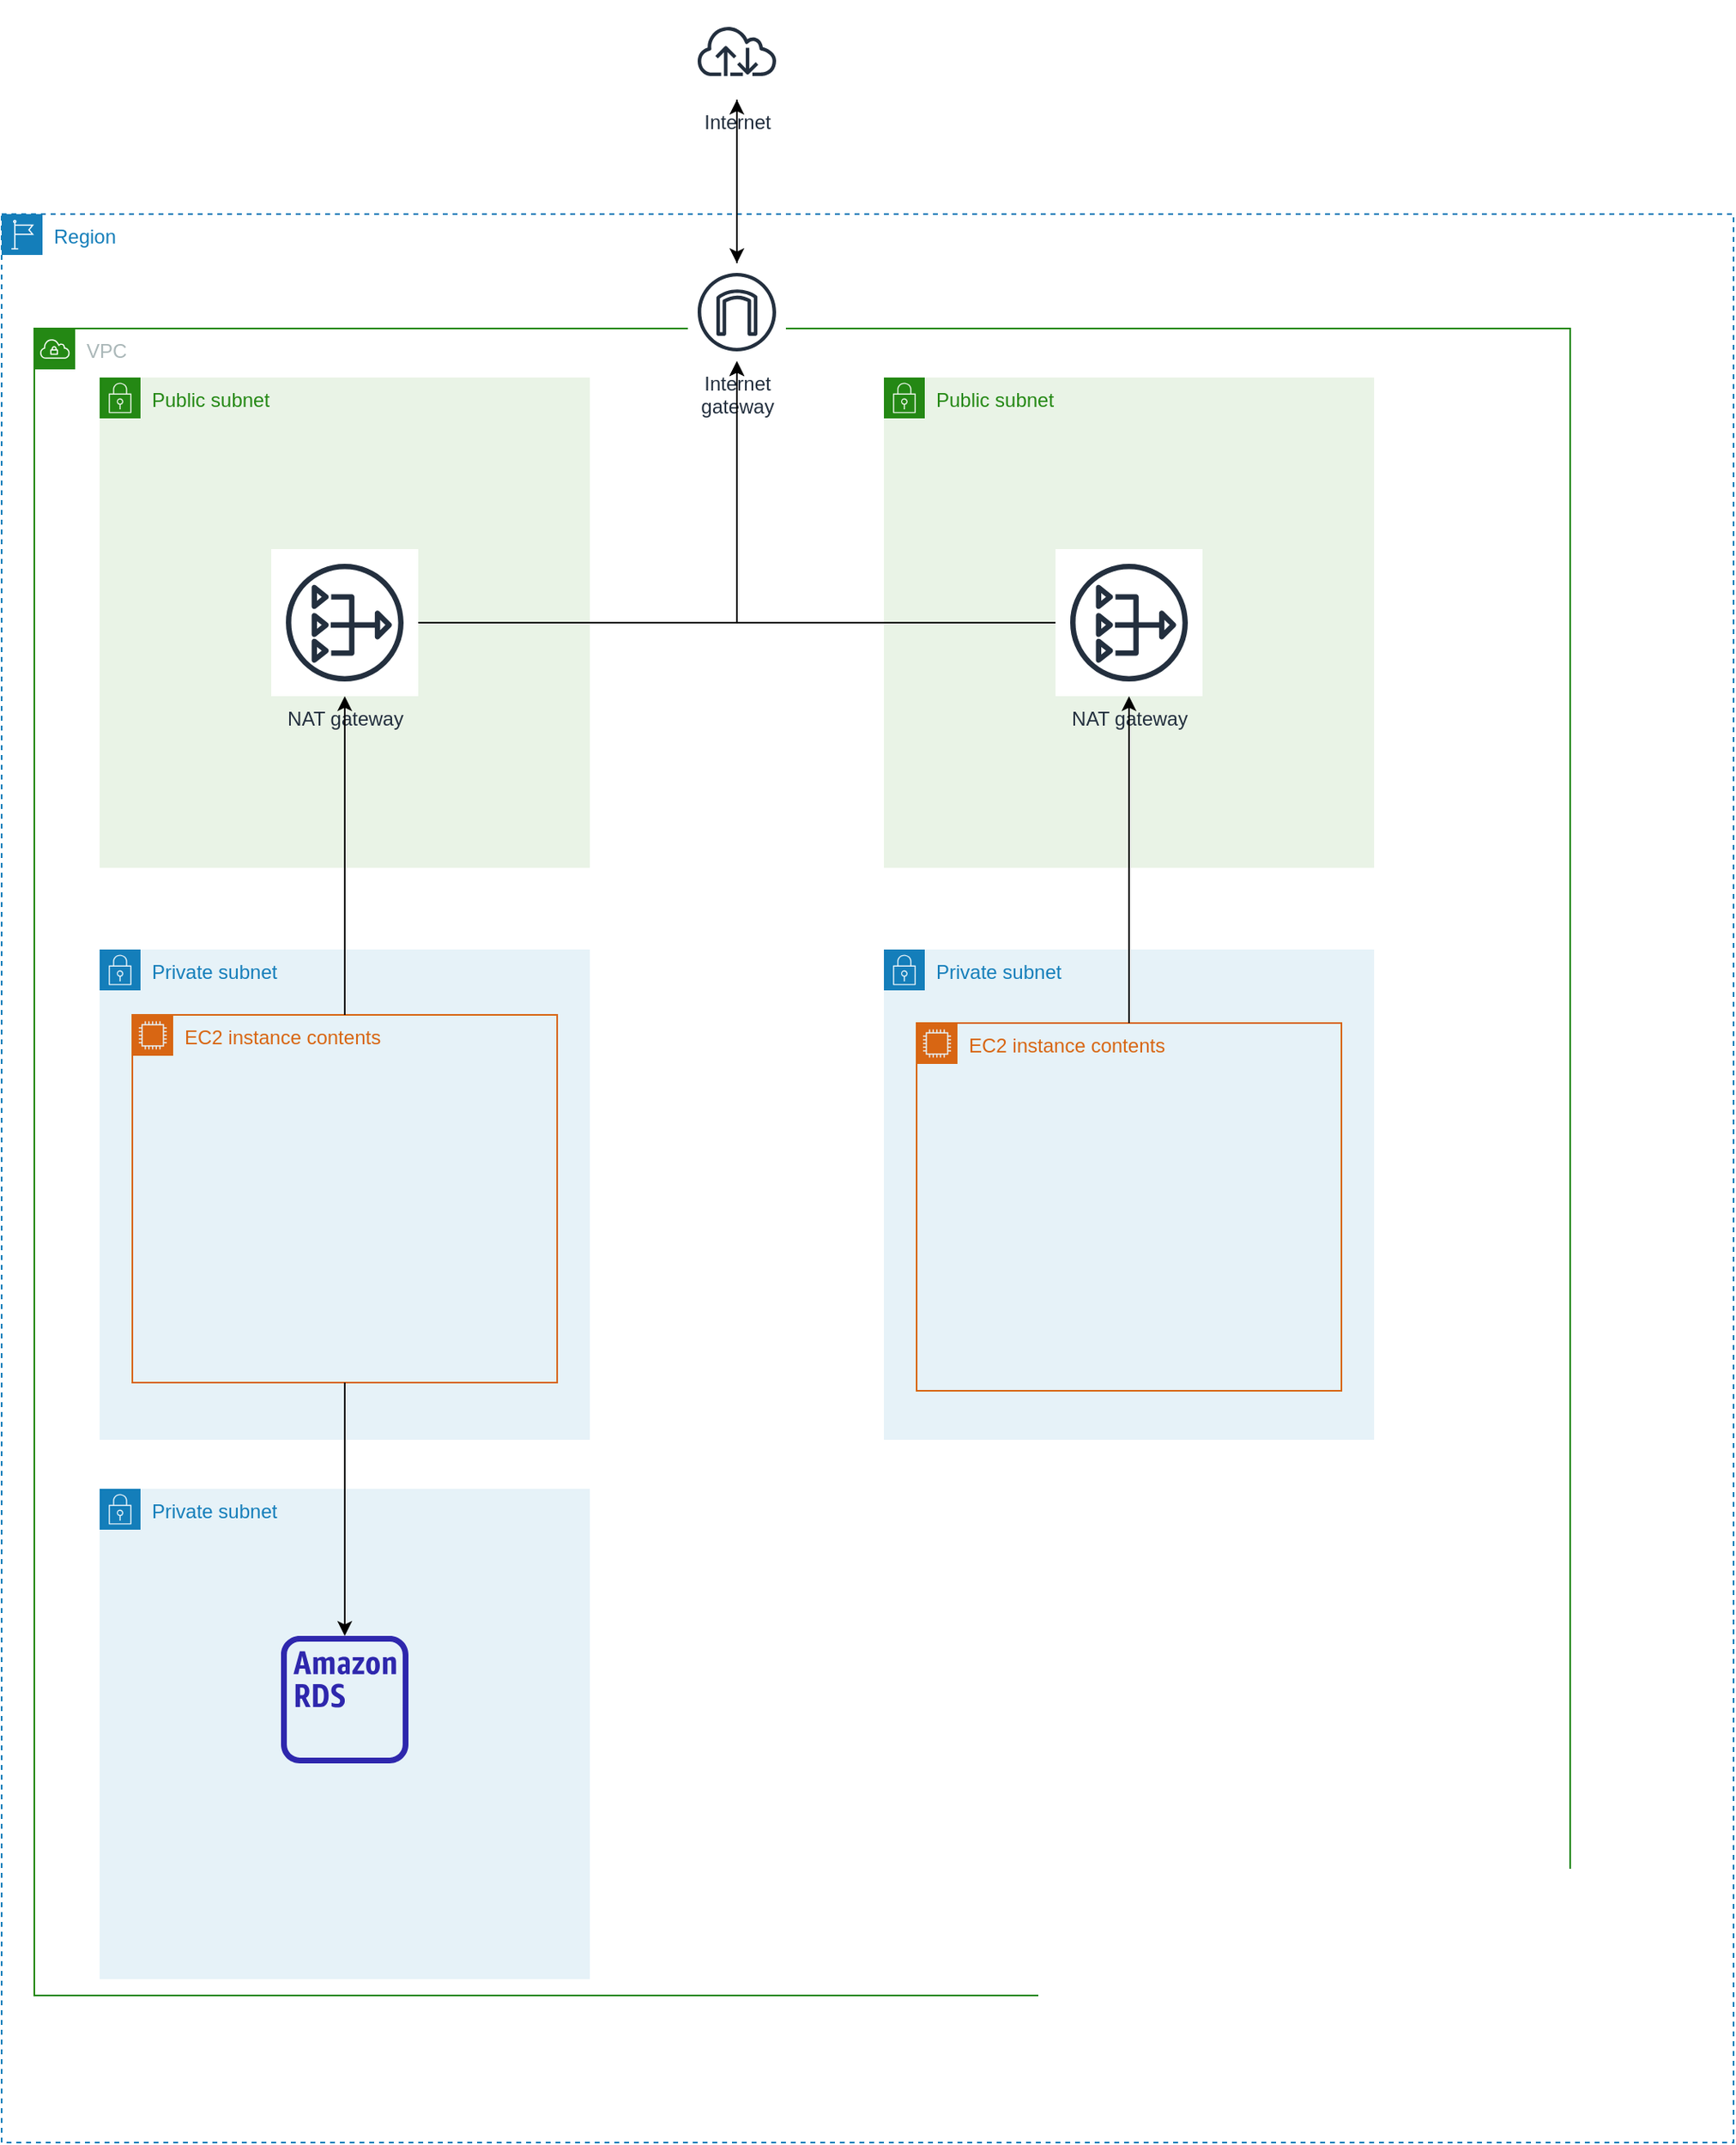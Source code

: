 <mxfile version="20.8.23" type="github">
  <diagram name="Page-1" id="FdOQBbUwAX1r84FCQm9W">
    <mxGraphModel dx="2452" dy="1866" grid="1" gridSize="10" guides="1" tooltips="1" connect="1" arrows="1" fold="1" page="1" pageScale="1" pageWidth="850" pageHeight="1100" math="0" shadow="0">
      <root>
        <mxCell id="0" />
        <mxCell id="1" parent="0" />
        <mxCell id="qebsEq_7ca0wQ7MxTER3-10" value="Region" style="points=[[0,0],[0.25,0],[0.5,0],[0.75,0],[1,0],[1,0.25],[1,0.5],[1,0.75],[1,1],[0.75,1],[0.5,1],[0.25,1],[0,1],[0,0.75],[0,0.5],[0,0.25]];outlineConnect=0;gradientColor=none;html=1;whiteSpace=wrap;fontSize=12;fontStyle=0;container=1;pointerEvents=0;collapsible=0;recursiveResize=0;shape=mxgraph.aws4.group;grIcon=mxgraph.aws4.group_region;strokeColor=#147EBA;fillColor=none;verticalAlign=top;align=left;spacingLeft=30;fontColor=#147EBA;dashed=1;" parent="1" vertex="1">
          <mxGeometry x="-360" y="-40" width="1060" height="1180" as="geometry" />
        </mxCell>
        <mxCell id="qebsEq_7ca0wQ7MxTER3-11" value="VPC" style="points=[[0,0],[0.25,0],[0.5,0],[0.75,0],[1,0],[1,0.25],[1,0.5],[1,0.75],[1,1],[0.75,1],[0.5,1],[0.25,1],[0,1],[0,0.75],[0,0.5],[0,0.25]];outlineConnect=0;gradientColor=none;html=1;whiteSpace=wrap;fontSize=12;fontStyle=0;container=1;pointerEvents=0;collapsible=0;recursiveResize=0;shape=mxgraph.aws4.group;grIcon=mxgraph.aws4.group_vpc;strokeColor=#248814;fillColor=none;verticalAlign=top;align=left;spacingLeft=30;fontColor=#AAB7B8;dashed=0;" parent="qebsEq_7ca0wQ7MxTER3-10" vertex="1">
          <mxGeometry x="20" y="70" width="940" height="1020" as="geometry" />
        </mxCell>
        <mxCell id="tAG9gb_CcZfoCZVC7N3f-4" value="Public subnet" style="points=[[0,0],[0.25,0],[0.5,0],[0.75,0],[1,0],[1,0.25],[1,0.5],[1,0.75],[1,1],[0.75,1],[0.5,1],[0.25,1],[0,1],[0,0.75],[0,0.5],[0,0.25]];outlineConnect=0;gradientColor=none;html=1;whiteSpace=wrap;fontSize=12;fontStyle=0;container=1;pointerEvents=0;collapsible=0;recursiveResize=0;shape=mxgraph.aws4.group;grIcon=mxgraph.aws4.group_security_group;grStroke=0;strokeColor=#248814;fillColor=#E9F3E6;verticalAlign=top;align=left;spacingLeft=30;fontColor=#248814;dashed=0;" vertex="1" parent="qebsEq_7ca0wQ7MxTER3-11">
          <mxGeometry x="520" y="30" width="300" height="300" as="geometry" />
        </mxCell>
        <mxCell id="tAG9gb_CcZfoCZVC7N3f-6" value="NAT gateway" style="sketch=0;outlineConnect=0;fontColor=#232F3E;gradientColor=none;strokeColor=#232F3E;fillColor=#ffffff;dashed=0;verticalLabelPosition=bottom;verticalAlign=top;align=center;html=1;fontSize=12;fontStyle=0;aspect=fixed;shape=mxgraph.aws4.resourceIcon;resIcon=mxgraph.aws4.nat_gateway;" vertex="1" parent="tAG9gb_CcZfoCZVC7N3f-4">
          <mxGeometry x="105" y="105" width="90" height="90" as="geometry" />
        </mxCell>
        <mxCell id="tAG9gb_CcZfoCZVC7N3f-5" value="Private subnet" style="points=[[0,0],[0.25,0],[0.5,0],[0.75,0],[1,0],[1,0.25],[1,0.5],[1,0.75],[1,1],[0.75,1],[0.5,1],[0.25,1],[0,1],[0,0.75],[0,0.5],[0,0.25]];outlineConnect=0;gradientColor=none;html=1;whiteSpace=wrap;fontSize=12;fontStyle=0;container=1;pointerEvents=0;collapsible=0;recursiveResize=0;shape=mxgraph.aws4.group;grIcon=mxgraph.aws4.group_security_group;grStroke=0;strokeColor=#147EBA;fillColor=#E6F2F8;verticalAlign=top;align=left;spacingLeft=30;fontColor=#147EBA;dashed=0;" vertex="1" parent="qebsEq_7ca0wQ7MxTER3-11">
          <mxGeometry x="520" y="380" width="300" height="300" as="geometry" />
        </mxCell>
        <mxCell id="tAG9gb_CcZfoCZVC7N3f-10" value="EC2 instance contents" style="points=[[0,0],[0.25,0],[0.5,0],[0.75,0],[1,0],[1,0.25],[1,0.5],[1,0.75],[1,1],[0.75,1],[0.5,1],[0.25,1],[0,1],[0,0.75],[0,0.5],[0,0.25]];outlineConnect=0;gradientColor=none;html=1;whiteSpace=wrap;fontSize=12;fontStyle=0;container=1;pointerEvents=0;collapsible=0;recursiveResize=0;shape=mxgraph.aws4.group;grIcon=mxgraph.aws4.group_ec2_instance_contents;strokeColor=#D86613;fillColor=none;verticalAlign=top;align=left;spacingLeft=30;fontColor=#D86613;dashed=0;" vertex="1" parent="tAG9gb_CcZfoCZVC7N3f-5">
          <mxGeometry x="20" y="45" width="260" height="225" as="geometry" />
        </mxCell>
        <mxCell id="qebsEq_7ca0wQ7MxTER3-2" value="Private subnet" style="points=[[0,0],[0.25,0],[0.5,0],[0.75,0],[1,0],[1,0.25],[1,0.5],[1,0.75],[1,1],[0.75,1],[0.5,1],[0.25,1],[0,1],[0,0.75],[0,0.5],[0,0.25]];outlineConnect=0;gradientColor=none;html=1;whiteSpace=wrap;fontSize=12;fontStyle=0;container=1;pointerEvents=0;collapsible=0;recursiveResize=0;shape=mxgraph.aws4.group;grIcon=mxgraph.aws4.group_security_group;grStroke=0;strokeColor=#147EBA;fillColor=#E6F2F8;verticalAlign=top;align=left;spacingLeft=30;fontColor=#147EBA;dashed=0;" parent="qebsEq_7ca0wQ7MxTER3-11" vertex="1">
          <mxGeometry x="40" y="710" width="300" height="300" as="geometry" />
        </mxCell>
        <mxCell id="tAG9gb_CcZfoCZVC7N3f-12" value="" style="sketch=0;outlineConnect=0;fontColor=#232F3E;gradientColor=none;fillColor=#2E27AD;strokeColor=none;dashed=0;verticalLabelPosition=bottom;verticalAlign=top;align=center;html=1;fontSize=12;fontStyle=0;aspect=fixed;pointerEvents=1;shape=mxgraph.aws4.rds_instance_alt;" vertex="1" parent="qebsEq_7ca0wQ7MxTER3-2">
          <mxGeometry x="111" y="90" width="78" height="78" as="geometry" />
        </mxCell>
        <mxCell id="qebsEq_7ca0wQ7MxTER3-6" value="Internet&#xa;gateway" style="sketch=0;outlineConnect=0;fontColor=#232F3E;gradientColor=none;strokeColor=#232F3E;fillColor=#ffffff;dashed=0;verticalLabelPosition=bottom;verticalAlign=top;align=center;html=1;fontSize=12;fontStyle=0;aspect=fixed;shape=mxgraph.aws4.resourceIcon;resIcon=mxgraph.aws4.internet_gateway;" parent="qebsEq_7ca0wQ7MxTER3-11" vertex="1">
          <mxGeometry x="400" y="-40" width="60" height="60" as="geometry" />
        </mxCell>
        <mxCell id="qebsEq_7ca0wQ7MxTER3-3" value="Public subnet" style="points=[[0,0],[0.25,0],[0.5,0],[0.75,0],[1,0],[1,0.25],[1,0.5],[1,0.75],[1,1],[0.75,1],[0.5,1],[0.25,1],[0,1],[0,0.75],[0,0.5],[0,0.25]];outlineConnect=0;gradientColor=none;html=1;whiteSpace=wrap;fontSize=12;fontStyle=0;container=1;pointerEvents=0;collapsible=0;recursiveResize=0;shape=mxgraph.aws4.group;grIcon=mxgraph.aws4.group_security_group;grStroke=0;strokeColor=#248814;fillColor=#E9F3E6;verticalAlign=top;align=left;spacingLeft=30;fontColor=#248814;dashed=0;" parent="qebsEq_7ca0wQ7MxTER3-11" vertex="1">
          <mxGeometry x="40" y="30" width="300" height="300" as="geometry" />
        </mxCell>
        <mxCell id="tAG9gb_CcZfoCZVC7N3f-16" value="NAT gateway" style="sketch=0;outlineConnect=0;fontColor=#232F3E;gradientColor=none;strokeColor=#232F3E;fillColor=#ffffff;dashed=0;verticalLabelPosition=bottom;verticalAlign=top;align=center;html=1;fontSize=12;fontStyle=0;aspect=fixed;shape=mxgraph.aws4.resourceIcon;resIcon=mxgraph.aws4.nat_gateway;" vertex="1" parent="qebsEq_7ca0wQ7MxTER3-3">
          <mxGeometry x="105" y="105" width="90" height="90" as="geometry" />
        </mxCell>
        <mxCell id="tAG9gb_CcZfoCZVC7N3f-7" value="Private subnet" style="points=[[0,0],[0.25,0],[0.5,0],[0.75,0],[1,0],[1,0.25],[1,0.5],[1,0.75],[1,1],[0.75,1],[0.5,1],[0.25,1],[0,1],[0,0.75],[0,0.5],[0,0.25]];outlineConnect=0;gradientColor=none;html=1;whiteSpace=wrap;fontSize=12;fontStyle=0;container=1;pointerEvents=0;collapsible=0;recursiveResize=0;shape=mxgraph.aws4.group;grIcon=mxgraph.aws4.group_security_group;grStroke=0;strokeColor=#147EBA;fillColor=#E6F2F8;verticalAlign=top;align=left;spacingLeft=30;fontColor=#147EBA;dashed=0;" vertex="1" parent="qebsEq_7ca0wQ7MxTER3-11">
          <mxGeometry x="40" y="380" width="300" height="300" as="geometry" />
        </mxCell>
        <mxCell id="tAG9gb_CcZfoCZVC7N3f-11" value="EC2 instance contents" style="points=[[0,0],[0.25,0],[0.5,0],[0.75,0],[1,0],[1,0.25],[1,0.5],[1,0.75],[1,1],[0.75,1],[0.5,1],[0.25,1],[0,1],[0,0.75],[0,0.5],[0,0.25]];outlineConnect=0;gradientColor=none;html=1;whiteSpace=wrap;fontSize=12;fontStyle=0;container=1;pointerEvents=0;collapsible=0;recursiveResize=0;shape=mxgraph.aws4.group;grIcon=mxgraph.aws4.group_ec2_instance_contents;strokeColor=#D86613;fillColor=none;verticalAlign=top;align=left;spacingLeft=30;fontColor=#D86613;dashed=0;" vertex="1" parent="tAG9gb_CcZfoCZVC7N3f-7">
          <mxGeometry x="20" y="40" width="260" height="225" as="geometry" />
        </mxCell>
        <mxCell id="tAG9gb_CcZfoCZVC7N3f-21" style="edgeStyle=orthogonalEdgeStyle;rounded=0;orthogonalLoop=1;jettySize=auto;html=1;" edge="1" parent="qebsEq_7ca0wQ7MxTER3-11" source="tAG9gb_CcZfoCZVC7N3f-11" target="tAG9gb_CcZfoCZVC7N3f-16">
          <mxGeometry relative="1" as="geometry" />
        </mxCell>
        <mxCell id="tAG9gb_CcZfoCZVC7N3f-22" style="edgeStyle=orthogonalEdgeStyle;rounded=0;orthogonalLoop=1;jettySize=auto;html=1;" edge="1" parent="qebsEq_7ca0wQ7MxTER3-11" source="tAG9gb_CcZfoCZVC7N3f-11" target="tAG9gb_CcZfoCZVC7N3f-12">
          <mxGeometry relative="1" as="geometry" />
        </mxCell>
        <mxCell id="tAG9gb_CcZfoCZVC7N3f-23" style="edgeStyle=orthogonalEdgeStyle;rounded=0;orthogonalLoop=1;jettySize=auto;html=1;" edge="1" parent="qebsEq_7ca0wQ7MxTER3-11" source="tAG9gb_CcZfoCZVC7N3f-16" target="qebsEq_7ca0wQ7MxTER3-6">
          <mxGeometry relative="1" as="geometry" />
        </mxCell>
        <mxCell id="tAG9gb_CcZfoCZVC7N3f-24" style="edgeStyle=orthogonalEdgeStyle;rounded=0;orthogonalLoop=1;jettySize=auto;html=1;" edge="1" parent="qebsEq_7ca0wQ7MxTER3-11" source="tAG9gb_CcZfoCZVC7N3f-10" target="tAG9gb_CcZfoCZVC7N3f-6">
          <mxGeometry relative="1" as="geometry" />
        </mxCell>
        <mxCell id="tAG9gb_CcZfoCZVC7N3f-25" style="edgeStyle=orthogonalEdgeStyle;rounded=0;orthogonalLoop=1;jettySize=auto;html=1;" edge="1" parent="qebsEq_7ca0wQ7MxTER3-11" source="tAG9gb_CcZfoCZVC7N3f-6" target="qebsEq_7ca0wQ7MxTER3-6">
          <mxGeometry relative="1" as="geometry" />
        </mxCell>
        <mxCell id="qebsEq_7ca0wQ7MxTER3-16" style="edgeStyle=orthogonalEdgeStyle;rounded=0;orthogonalLoop=1;jettySize=auto;html=1;" parent="1" source="qebsEq_7ca0wQ7MxTER3-7" target="qebsEq_7ca0wQ7MxTER3-6" edge="1">
          <mxGeometry relative="1" as="geometry" />
        </mxCell>
        <mxCell id="qebsEq_7ca0wQ7MxTER3-7" value="Internet" style="sketch=0;outlineConnect=0;fontColor=#232F3E;gradientColor=none;strokeColor=#232F3E;fillColor=#ffffff;dashed=0;verticalLabelPosition=bottom;verticalAlign=top;align=center;html=1;fontSize=12;fontStyle=0;aspect=fixed;shape=mxgraph.aws4.resourceIcon;resIcon=mxgraph.aws4.internet;" parent="1" vertex="1">
          <mxGeometry x="60" y="-170" width="60" height="60" as="geometry" />
        </mxCell>
        <mxCell id="qebsEq_7ca0wQ7MxTER3-14" style="edgeStyle=orthogonalEdgeStyle;rounded=0;orthogonalLoop=1;jettySize=auto;html=1;" parent="1" source="qebsEq_7ca0wQ7MxTER3-6" target="qebsEq_7ca0wQ7MxTER3-7" edge="1">
          <mxGeometry relative="1" as="geometry" />
        </mxCell>
      </root>
    </mxGraphModel>
  </diagram>
</mxfile>
